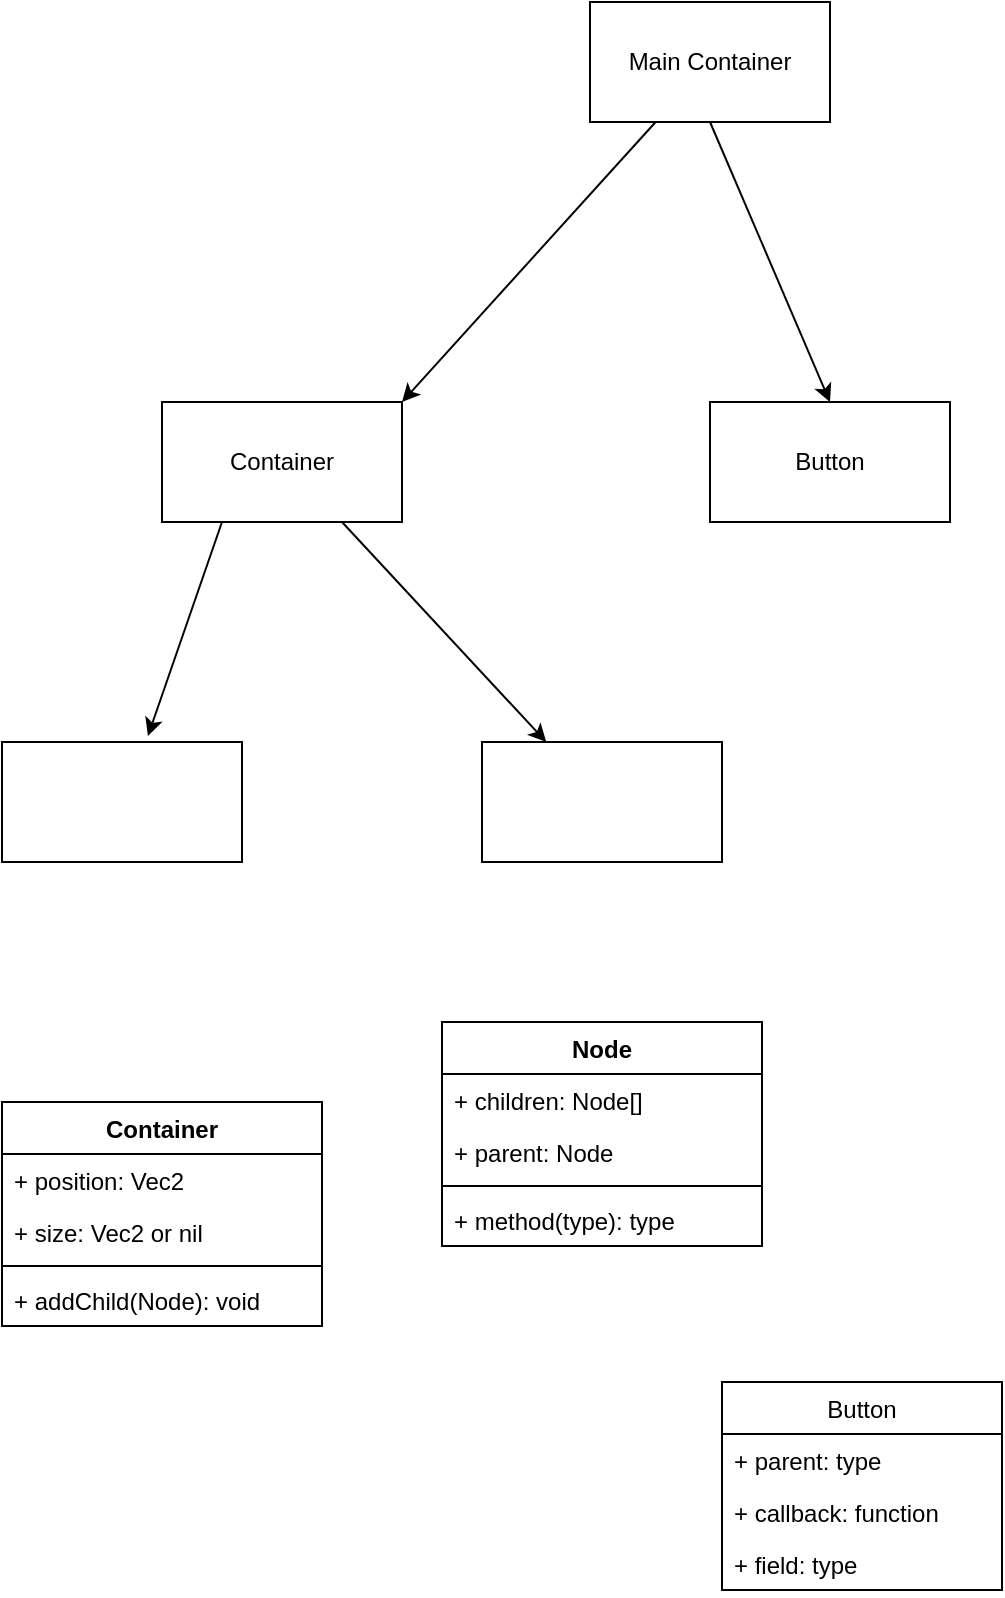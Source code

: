 <mxfile version="14.3.0" type="device"><diagram id="C5RBs43oDa-KdzZeNtuy" name="Page-1"><mxGraphModel dx="1422" dy="762" grid="1" gridSize="10" guides="1" tooltips="1" connect="1" arrows="1" fold="1" page="1" pageScale="1" pageWidth="827" pageHeight="1169" math="0" shadow="0"><root><mxCell id="WIyWlLk6GJQsqaUBKTNV-0"/><mxCell id="WIyWlLk6GJQsqaUBKTNV-1" parent="WIyWlLk6GJQsqaUBKTNV-0"/><mxCell id="M-7o4yBlsIk5MPvgto_s-10" value="Main Container" style="rounded=0;whiteSpace=wrap;html=1;" vertex="1" parent="WIyWlLk6GJQsqaUBKTNV-1"><mxGeometry x="354" y="140" width="120" height="60" as="geometry"/></mxCell><mxCell id="M-7o4yBlsIk5MPvgto_s-11" value="Container" style="rounded=0;whiteSpace=wrap;html=1;" vertex="1" parent="WIyWlLk6GJQsqaUBKTNV-1"><mxGeometry x="140" y="340" width="120" height="60" as="geometry"/></mxCell><mxCell id="M-7o4yBlsIk5MPvgto_s-12" value="Button" style="rounded=0;whiteSpace=wrap;html=1;" vertex="1" parent="WIyWlLk6GJQsqaUBKTNV-1"><mxGeometry x="414" y="340" width="120" height="60" as="geometry"/></mxCell><mxCell id="M-7o4yBlsIk5MPvgto_s-13" value="" style="endArrow=classic;html=1;entryX=1;entryY=0;entryDx=0;entryDy=0;" edge="1" parent="WIyWlLk6GJQsqaUBKTNV-1" source="M-7o4yBlsIk5MPvgto_s-10" target="M-7o4yBlsIk5MPvgto_s-11"><mxGeometry width="50" height="50" relative="1" as="geometry"><mxPoint x="460" y="510" as="sourcePoint"/><mxPoint x="510" y="460" as="targetPoint"/></mxGeometry></mxCell><mxCell id="M-7o4yBlsIk5MPvgto_s-15" value="" style="endArrow=classic;html=1;entryX=0.5;entryY=0;entryDx=0;entryDy=0;exitX=0.5;exitY=1;exitDx=0;exitDy=0;" edge="1" parent="WIyWlLk6GJQsqaUBKTNV-1" source="M-7o4yBlsIk5MPvgto_s-10" target="M-7o4yBlsIk5MPvgto_s-12"><mxGeometry width="50" height="50" relative="1" as="geometry"><mxPoint x="420" y="250" as="sourcePoint"/><mxPoint x="470" y="200" as="targetPoint"/></mxGeometry></mxCell><mxCell id="M-7o4yBlsIk5MPvgto_s-16" value="" style="rounded=0;whiteSpace=wrap;html=1;" vertex="1" parent="WIyWlLk6GJQsqaUBKTNV-1"><mxGeometry x="60" y="510" width="120" height="60" as="geometry"/></mxCell><mxCell id="M-7o4yBlsIk5MPvgto_s-17" value="" style="rounded=0;whiteSpace=wrap;html=1;" vertex="1" parent="WIyWlLk6GJQsqaUBKTNV-1"><mxGeometry x="300" y="510" width="120" height="60" as="geometry"/></mxCell><mxCell id="M-7o4yBlsIk5MPvgto_s-18" value="" style="endArrow=classic;html=1;exitX=0.25;exitY=1;exitDx=0;exitDy=0;entryX=0.608;entryY=-0.05;entryDx=0;entryDy=0;entryPerimeter=0;" edge="1" parent="WIyWlLk6GJQsqaUBKTNV-1" source="M-7o4yBlsIk5MPvgto_s-11" target="M-7o4yBlsIk5MPvgto_s-16"><mxGeometry width="50" height="50" relative="1" as="geometry"><mxPoint x="160" y="470" as="sourcePoint"/><mxPoint x="210" y="420" as="targetPoint"/></mxGeometry></mxCell><mxCell id="M-7o4yBlsIk5MPvgto_s-19" value="" style="endArrow=classic;html=1;exitX=0.75;exitY=1;exitDx=0;exitDy=0;" edge="1" parent="WIyWlLk6GJQsqaUBKTNV-1" source="M-7o4yBlsIk5MPvgto_s-11" target="M-7o4yBlsIk5MPvgto_s-17"><mxGeometry width="50" height="50" relative="1" as="geometry"><mxPoint x="280" y="460" as="sourcePoint"/><mxPoint x="330" y="410" as="targetPoint"/></mxGeometry></mxCell><mxCell id="M-7o4yBlsIk5MPvgto_s-25" value="Container" style="swimlane;fontStyle=1;align=center;verticalAlign=top;childLayout=stackLayout;horizontal=1;startSize=26;horizontalStack=0;resizeParent=1;resizeParentMax=0;resizeLast=0;collapsible=1;marginBottom=0;" vertex="1" parent="WIyWlLk6GJQsqaUBKTNV-1"><mxGeometry x="60" y="690" width="160" height="112" as="geometry"/></mxCell><mxCell id="M-7o4yBlsIk5MPvgto_s-35" value="+ position: Vec2&#10;" style="text;strokeColor=none;fillColor=none;align=left;verticalAlign=top;spacingLeft=4;spacingRight=4;overflow=hidden;rotatable=0;points=[[0,0.5],[1,0.5]];portConstraint=eastwest;" vertex="1" parent="M-7o4yBlsIk5MPvgto_s-25"><mxGeometry y="26" width="160" height="26" as="geometry"/></mxCell><mxCell id="M-7o4yBlsIk5MPvgto_s-36" value="+ size: Vec2 or nil&#10;" style="text;strokeColor=none;fillColor=none;align=left;verticalAlign=top;spacingLeft=4;spacingRight=4;overflow=hidden;rotatable=0;points=[[0,0.5],[1,0.5]];portConstraint=eastwest;" vertex="1" parent="M-7o4yBlsIk5MPvgto_s-25"><mxGeometry y="52" width="160" height="26" as="geometry"/></mxCell><mxCell id="M-7o4yBlsIk5MPvgto_s-27" value="" style="line;strokeWidth=1;fillColor=none;align=left;verticalAlign=middle;spacingTop=-1;spacingLeft=3;spacingRight=3;rotatable=0;labelPosition=right;points=[];portConstraint=eastwest;" vertex="1" parent="M-7o4yBlsIk5MPvgto_s-25"><mxGeometry y="78" width="160" height="8" as="geometry"/></mxCell><mxCell id="M-7o4yBlsIk5MPvgto_s-28" value="+ addChild(Node): void" style="text;strokeColor=none;fillColor=none;align=left;verticalAlign=top;spacingLeft=4;spacingRight=4;overflow=hidden;rotatable=0;points=[[0,0.5],[1,0.5]];portConstraint=eastwest;" vertex="1" parent="M-7o4yBlsIk5MPvgto_s-25"><mxGeometry y="86" width="160" height="26" as="geometry"/></mxCell><mxCell id="M-7o4yBlsIk5MPvgto_s-37" value="Button" style="swimlane;fontStyle=0;childLayout=stackLayout;horizontal=1;startSize=26;fillColor=none;horizontalStack=0;resizeParent=1;resizeParentMax=0;resizeLast=0;collapsible=1;marginBottom=0;" vertex="1" parent="WIyWlLk6GJQsqaUBKTNV-1"><mxGeometry x="420" y="830" width="140" height="104" as="geometry"/></mxCell><mxCell id="M-7o4yBlsIk5MPvgto_s-38" value="+ parent: type" style="text;strokeColor=none;fillColor=none;align=left;verticalAlign=top;spacingLeft=4;spacingRight=4;overflow=hidden;rotatable=0;points=[[0,0.5],[1,0.5]];portConstraint=eastwest;" vertex="1" parent="M-7o4yBlsIk5MPvgto_s-37"><mxGeometry y="26" width="140" height="26" as="geometry"/></mxCell><mxCell id="M-7o4yBlsIk5MPvgto_s-39" value="+ callback: function" style="text;strokeColor=none;fillColor=none;align=left;verticalAlign=top;spacingLeft=4;spacingRight=4;overflow=hidden;rotatable=0;points=[[0,0.5],[1,0.5]];portConstraint=eastwest;" vertex="1" parent="M-7o4yBlsIk5MPvgto_s-37"><mxGeometry y="52" width="140" height="26" as="geometry"/></mxCell><mxCell id="M-7o4yBlsIk5MPvgto_s-40" value="+ field: type" style="text;strokeColor=none;fillColor=none;align=left;verticalAlign=top;spacingLeft=4;spacingRight=4;overflow=hidden;rotatable=0;points=[[0,0.5],[1,0.5]];portConstraint=eastwest;" vertex="1" parent="M-7o4yBlsIk5MPvgto_s-37"><mxGeometry y="78" width="140" height="26" as="geometry"/></mxCell><mxCell id="M-7o4yBlsIk5MPvgto_s-41" value="Node" style="swimlane;fontStyle=1;align=center;verticalAlign=top;childLayout=stackLayout;horizontal=1;startSize=26;horizontalStack=0;resizeParent=1;resizeParentMax=0;resizeLast=0;collapsible=1;marginBottom=0;" vertex="1" parent="WIyWlLk6GJQsqaUBKTNV-1"><mxGeometry x="280" y="650" width="160" height="112" as="geometry"/></mxCell><mxCell id="M-7o4yBlsIk5MPvgto_s-34" value="+ children: Node[]&#10;" style="text;strokeColor=none;fillColor=none;align=left;verticalAlign=top;spacingLeft=4;spacingRight=4;overflow=hidden;rotatable=0;points=[[0,0.5],[1,0.5]];portConstraint=eastwest;" vertex="1" parent="M-7o4yBlsIk5MPvgto_s-41"><mxGeometry y="26" width="160" height="26" as="geometry"/></mxCell><mxCell id="M-7o4yBlsIk5MPvgto_s-26" value="+ parent: Node&#10;" style="text;strokeColor=none;fillColor=none;align=left;verticalAlign=top;spacingLeft=4;spacingRight=4;overflow=hidden;rotatable=0;points=[[0,0.5],[1,0.5]];portConstraint=eastwest;" vertex="1" parent="M-7o4yBlsIk5MPvgto_s-41"><mxGeometry y="52" width="160" height="26" as="geometry"/></mxCell><mxCell id="M-7o4yBlsIk5MPvgto_s-43" value="" style="line;strokeWidth=1;fillColor=none;align=left;verticalAlign=middle;spacingTop=-1;spacingLeft=3;spacingRight=3;rotatable=0;labelPosition=right;points=[];portConstraint=eastwest;" vertex="1" parent="M-7o4yBlsIk5MPvgto_s-41"><mxGeometry y="78" width="160" height="8" as="geometry"/></mxCell><mxCell id="M-7o4yBlsIk5MPvgto_s-44" value="+ method(type): type" style="text;strokeColor=none;fillColor=none;align=left;verticalAlign=top;spacingLeft=4;spacingRight=4;overflow=hidden;rotatable=0;points=[[0,0.5],[1,0.5]];portConstraint=eastwest;" vertex="1" parent="M-7o4yBlsIk5MPvgto_s-41"><mxGeometry y="86" width="160" height="26" as="geometry"/></mxCell></root></mxGraphModel></diagram></mxfile>